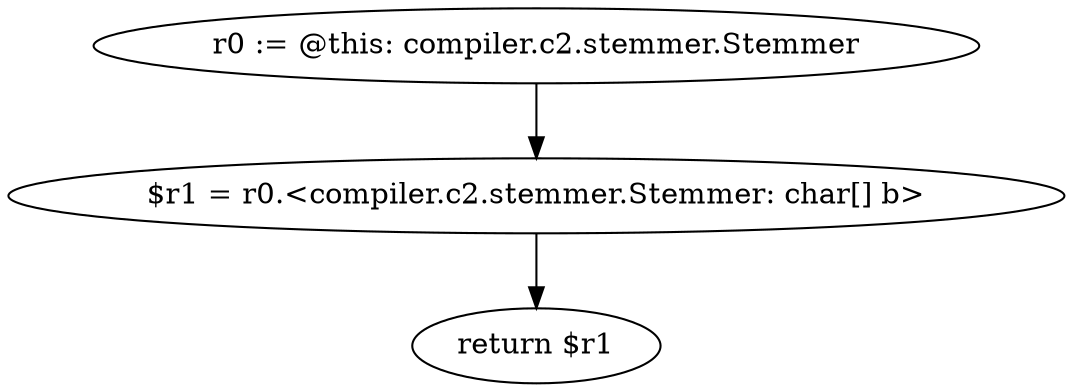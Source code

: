 digraph "unitGraph" {
    "r0 := @this: compiler.c2.stemmer.Stemmer"
    "$r1 = r0.<compiler.c2.stemmer.Stemmer: char[] b>"
    "return $r1"
    "r0 := @this: compiler.c2.stemmer.Stemmer"->"$r1 = r0.<compiler.c2.stemmer.Stemmer: char[] b>";
    "$r1 = r0.<compiler.c2.stemmer.Stemmer: char[] b>"->"return $r1";
}
